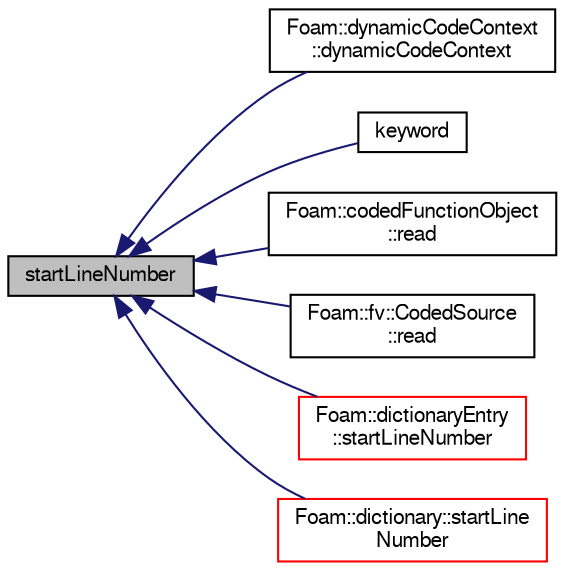 digraph "startLineNumber"
{
  bgcolor="transparent";
  edge [fontname="FreeSans",fontsize="10",labelfontname="FreeSans",labelfontsize="10"];
  node [fontname="FreeSans",fontsize="10",shape=record];
  rankdir="LR";
  Node10221 [label="startLineNumber",height=0.2,width=0.4,color="black", fillcolor="grey75", style="filled", fontcolor="black"];
  Node10221 -> Node10222 [dir="back",color="midnightblue",fontsize="10",style="solid",fontname="FreeSans"];
  Node10222 [label="Foam::dynamicCodeContext\l::dynamicCodeContext",height=0.2,width=0.4,color="black",URL="$a26074.html#aaf616cf1d1395ba4d720994dc0d56732",tooltip="Construct from a dictionary. "];
  Node10221 -> Node10223 [dir="back",color="midnightblue",fontsize="10",style="solid",fontname="FreeSans"];
  Node10223 [label="keyword",height=0.2,width=0.4,color="black",URL="$a26022.html#ae274b9449f97ca8bb07d40745f985cfc",tooltip="Return non-const access to keyword. "];
  Node10221 -> Node10224 [dir="back",color="midnightblue",fontsize="10",style="solid",fontname="FreeSans"];
  Node10224 [label="Foam::codedFunctionObject\l::read",height=0.2,width=0.4,color="black",URL="$a28874.html#afac0600fef97b05534a595ce00b272ed",tooltip="Read and set the function object if its data have changed. "];
  Node10221 -> Node10225 [dir="back",color="midnightblue",fontsize="10",style="solid",fontname="FreeSans"];
  Node10225 [label="Foam::fv::CodedSource\l::read",height=0.2,width=0.4,color="black",URL="$a23526.html#a6ce0c64db98eb6144d363dbfc86104eb",tooltip="Read source dictionary. "];
  Node10221 -> Node10226 [dir="back",color="midnightblue",fontsize="10",style="solid",fontname="FreeSans"];
  Node10226 [label="Foam::dictionaryEntry\l::startLineNumber",height=0.2,width=0.4,color="red",URL="$a26018.html#ae600f44c2d45e1a41238ffe3a3bcd102",tooltip="Return line number of first token in dictionary. "];
  Node10221 -> Node10228 [dir="back",color="midnightblue",fontsize="10",style="solid",fontname="FreeSans"];
  Node10228 [label="Foam::dictionary::startLine\lNumber",height=0.2,width=0.4,color="red",URL="$a26014.html#ae600f44c2d45e1a41238ffe3a3bcd102",tooltip="Return line number of first token in dictionary. "];
}
